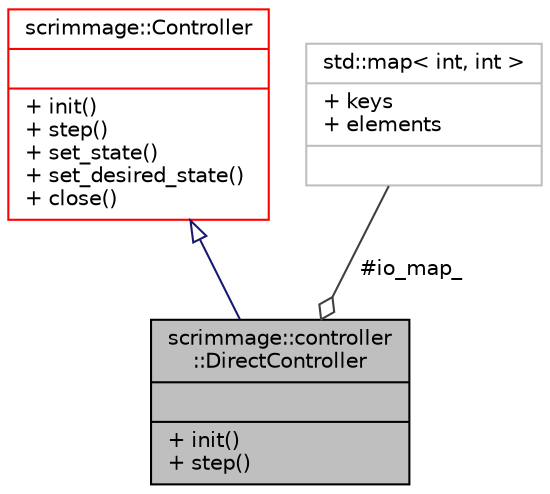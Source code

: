 digraph "scrimmage::controller::DirectController"
{
 // LATEX_PDF_SIZE
  edge [fontname="Helvetica",fontsize="10",labelfontname="Helvetica",labelfontsize="10"];
  node [fontname="Helvetica",fontsize="10",shape=record];
  Node1 [label="{scrimmage::controller\l::DirectController\n||+ init()\l+ step()\l}",height=0.2,width=0.4,color="black", fillcolor="grey75", style="filled", fontcolor="black",tooltip=" "];
  Node2 -> Node1 [dir="back",color="midnightblue",fontsize="10",style="solid",arrowtail="onormal",fontname="Helvetica"];
  Node2 [label="{scrimmage::Controller\n||+ init()\l+ step()\l+ set_state()\l+ set_desired_state()\l+ close()\l}",height=0.2,width=0.4,color="red", fillcolor="white", style="filled",URL="$classscrimmage_1_1Controller.html",tooltip=" "];
  Node67 -> Node1 [color="grey25",fontsize="10",style="solid",label=" #io_map_" ,arrowhead="odiamond",fontname="Helvetica"];
  Node67 [label="{std::map\< int, int \>\n|+ keys\l+ elements\l|}",height=0.2,width=0.4,color="grey75", fillcolor="white", style="filled",tooltip=" "];
}

